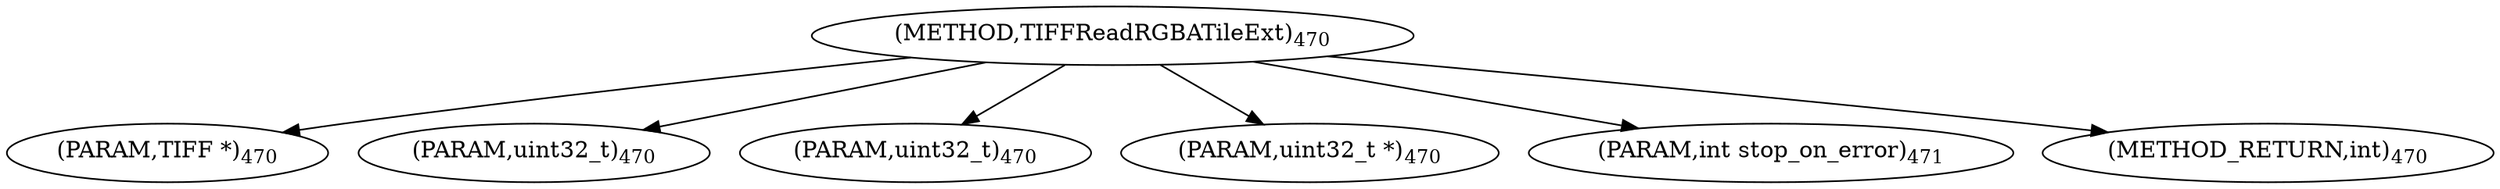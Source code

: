 digraph "TIFFReadRGBATileExt" {  
"8911" [label = <(METHOD,TIFFReadRGBATileExt)<SUB>470</SUB>> ]
"8912" [label = <(PARAM,TIFF *)<SUB>470</SUB>> ]
"8913" [label = <(PARAM,uint32_t)<SUB>470</SUB>> ]
"8914" [label = <(PARAM,uint32_t)<SUB>470</SUB>> ]
"8915" [label = <(PARAM,uint32_t *)<SUB>470</SUB>> ]
"8916" [label = <(PARAM,int stop_on_error)<SUB>471</SUB>> ]
"8917" [label = <(METHOD_RETURN,int)<SUB>470</SUB>> ]
  "8911" -> "8912" 
  "8911" -> "8913" 
  "8911" -> "8914" 
  "8911" -> "8915" 
  "8911" -> "8916" 
  "8911" -> "8917" 
}
